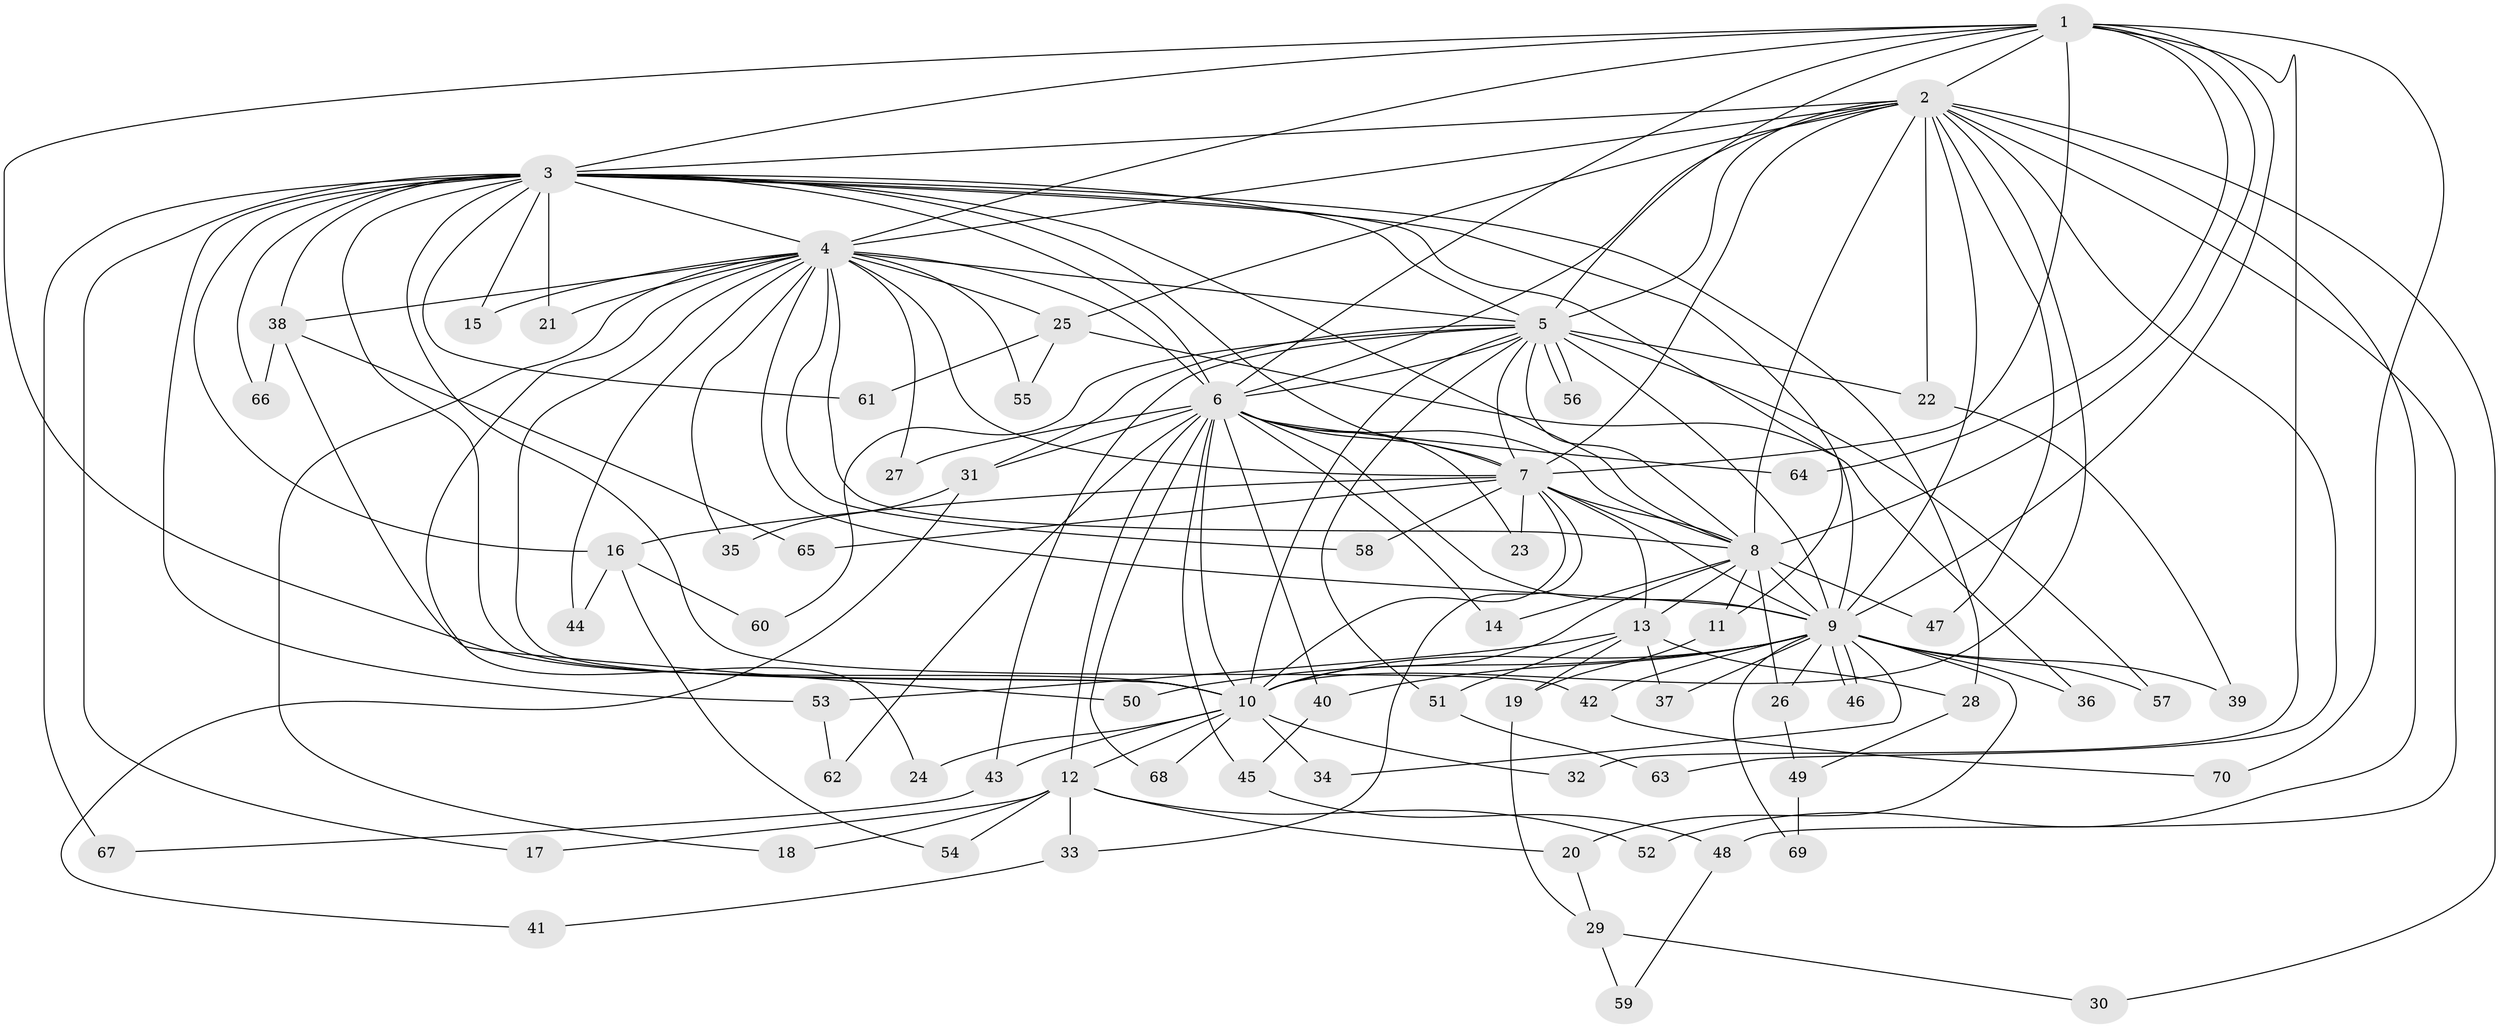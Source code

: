 // Generated by graph-tools (version 1.1) at 2025/45/03/09/25 04:45:40]
// undirected, 70 vertices, 165 edges
graph export_dot {
graph [start="1"]
  node [color=gray90,style=filled];
  1;
  2;
  3;
  4;
  5;
  6;
  7;
  8;
  9;
  10;
  11;
  12;
  13;
  14;
  15;
  16;
  17;
  18;
  19;
  20;
  21;
  22;
  23;
  24;
  25;
  26;
  27;
  28;
  29;
  30;
  31;
  32;
  33;
  34;
  35;
  36;
  37;
  38;
  39;
  40;
  41;
  42;
  43;
  44;
  45;
  46;
  47;
  48;
  49;
  50;
  51;
  52;
  53;
  54;
  55;
  56;
  57;
  58;
  59;
  60;
  61;
  62;
  63;
  64;
  65;
  66;
  67;
  68;
  69;
  70;
  1 -- 2;
  1 -- 3;
  1 -- 4;
  1 -- 5;
  1 -- 6;
  1 -- 7;
  1 -- 8;
  1 -- 9;
  1 -- 10;
  1 -- 32;
  1 -- 64;
  1 -- 70;
  2 -- 3;
  2 -- 4;
  2 -- 5;
  2 -- 6;
  2 -- 7;
  2 -- 8;
  2 -- 9;
  2 -- 10;
  2 -- 22;
  2 -- 25;
  2 -- 30;
  2 -- 47;
  2 -- 48;
  2 -- 52;
  2 -- 63;
  3 -- 4;
  3 -- 5;
  3 -- 6;
  3 -- 7;
  3 -- 8;
  3 -- 9;
  3 -- 10;
  3 -- 11;
  3 -- 15;
  3 -- 16;
  3 -- 17;
  3 -- 21;
  3 -- 28;
  3 -- 38;
  3 -- 42;
  3 -- 53;
  3 -- 61;
  3 -- 66;
  3 -- 67;
  4 -- 5;
  4 -- 6;
  4 -- 7;
  4 -- 8;
  4 -- 9;
  4 -- 10;
  4 -- 15;
  4 -- 18;
  4 -- 21;
  4 -- 24;
  4 -- 25;
  4 -- 27;
  4 -- 35;
  4 -- 38;
  4 -- 44;
  4 -- 55;
  4 -- 58;
  5 -- 6;
  5 -- 7;
  5 -- 8;
  5 -- 9;
  5 -- 10;
  5 -- 22;
  5 -- 31;
  5 -- 43;
  5 -- 51;
  5 -- 56;
  5 -- 56;
  5 -- 57;
  5 -- 60;
  6 -- 7;
  6 -- 8;
  6 -- 9;
  6 -- 10;
  6 -- 12;
  6 -- 14;
  6 -- 23;
  6 -- 27;
  6 -- 31;
  6 -- 40;
  6 -- 45;
  6 -- 62;
  6 -- 64;
  6 -- 68;
  7 -- 8;
  7 -- 9;
  7 -- 10;
  7 -- 13;
  7 -- 16;
  7 -- 23;
  7 -- 33;
  7 -- 58;
  7 -- 65;
  8 -- 9;
  8 -- 10;
  8 -- 11;
  8 -- 13;
  8 -- 14;
  8 -- 26;
  8 -- 47;
  9 -- 10;
  9 -- 20;
  9 -- 26;
  9 -- 34;
  9 -- 36;
  9 -- 37;
  9 -- 39;
  9 -- 40;
  9 -- 42;
  9 -- 46;
  9 -- 46;
  9 -- 50;
  9 -- 57;
  9 -- 69;
  10 -- 12;
  10 -- 24;
  10 -- 32;
  10 -- 34;
  10 -- 43;
  10 -- 68;
  11 -- 19;
  12 -- 17;
  12 -- 18;
  12 -- 20;
  12 -- 33;
  12 -- 52;
  12 -- 54;
  13 -- 19;
  13 -- 28;
  13 -- 37;
  13 -- 51;
  13 -- 53;
  16 -- 44;
  16 -- 54;
  16 -- 60;
  19 -- 29;
  20 -- 29;
  22 -- 39;
  25 -- 36;
  25 -- 55;
  25 -- 61;
  26 -- 49;
  28 -- 49;
  29 -- 30;
  29 -- 59;
  31 -- 35;
  31 -- 41;
  33 -- 41;
  38 -- 50;
  38 -- 65;
  38 -- 66;
  40 -- 45;
  42 -- 70;
  43 -- 67;
  45 -- 48;
  48 -- 59;
  49 -- 69;
  51 -- 63;
  53 -- 62;
}
